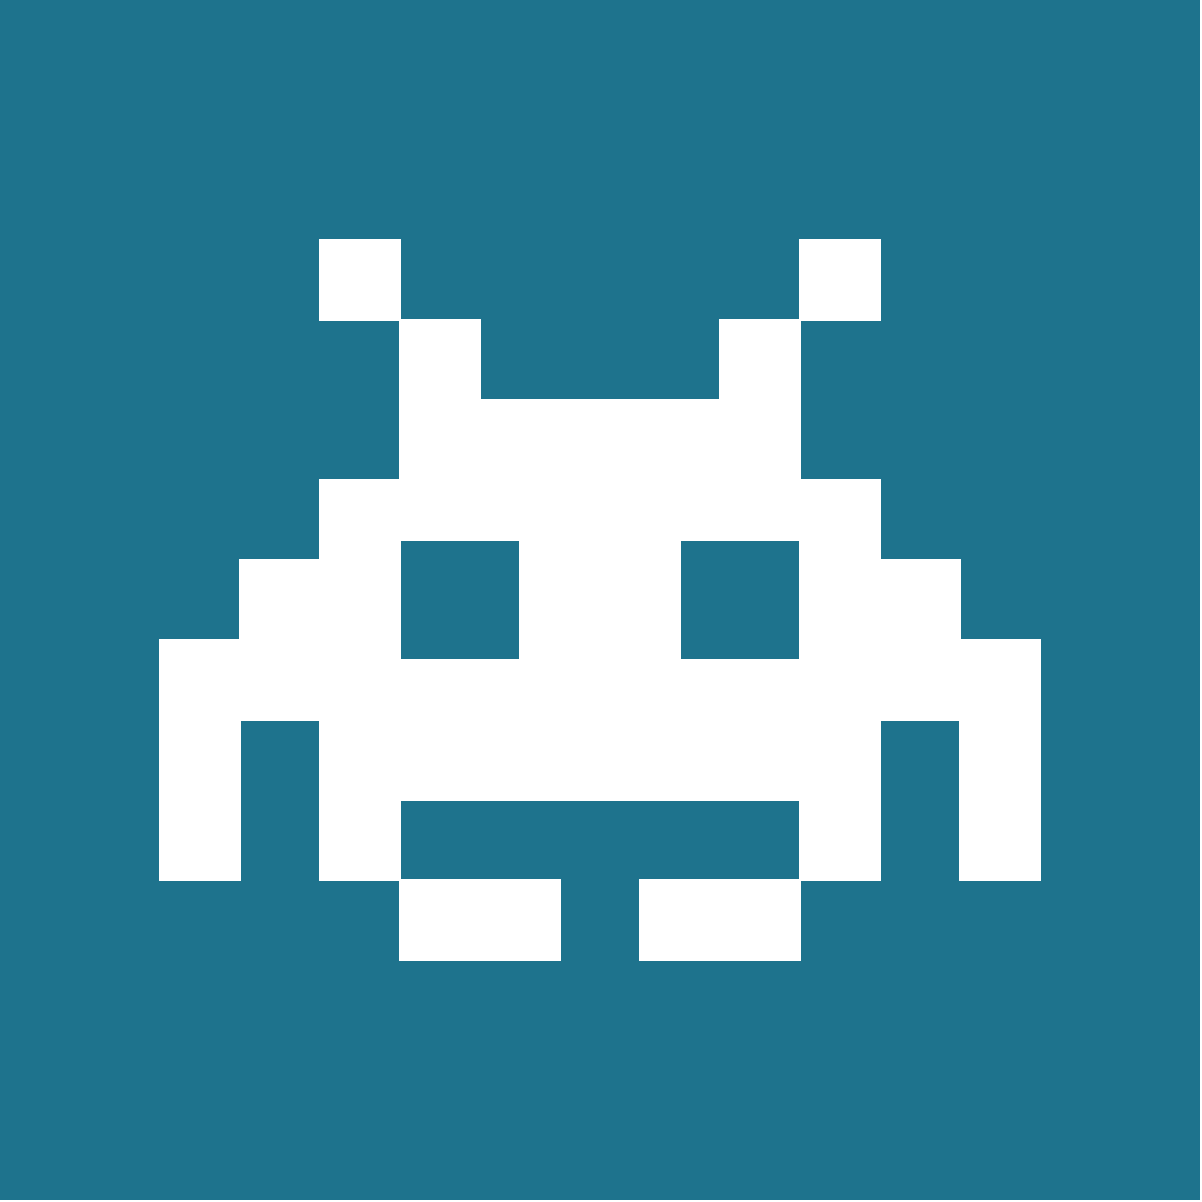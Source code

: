 <mxfile version="20.3.0" type="device"><diagram id="_SH8PeRDnN06gqPseKhf" name="Page-1"><mxGraphModel dx="1673" dy="1027" grid="1" gridSize="10" guides="1" tooltips="1" connect="1" arrows="1" fold="1" page="1" pageScale="1" pageWidth="1169" pageHeight="827" math="0" shadow="0"><root><mxCell id="0"/><mxCell id="1" parent="0"/><mxCell id="YnVwUXMD-VeRHLmnxdyz-1" value="" style="rounded=0;whiteSpace=wrap;html=1;strokeColor=none;fillColor=#1E738D;" parent="1" vertex="1"><mxGeometry x="280" y="120" width="600" height="600" as="geometry"/></mxCell><mxCell id="YnVwUXMD-VeRHLmnxdyz-4" value="" style="rounded=0;whiteSpace=wrap;html=1;strokeColor=#FFFFFF;strokeWidth=1;" parent="1" vertex="1"><mxGeometry x="440" y="240" width="40" height="40" as="geometry"/></mxCell><mxCell id="YnVwUXMD-VeRHLmnxdyz-10" value="" style="rounded=0;whiteSpace=wrap;html=1;strokeColor=#FFFFFF;strokeWidth=1;" parent="1" vertex="1"><mxGeometry x="680" y="240" width="40" height="40" as="geometry"/></mxCell><mxCell id="YnVwUXMD-VeRHLmnxdyz-16" value="" style="rounded=0;whiteSpace=wrap;html=1;strokeColor=#FFFFFF;strokeWidth=1;" parent="1" vertex="1"><mxGeometry x="480" y="280" width="40" height="40" as="geometry"/></mxCell><mxCell id="YnVwUXMD-VeRHLmnxdyz-20" value="" style="rounded=0;whiteSpace=wrap;html=1;strokeColor=#FFFFFF;strokeWidth=1;" parent="1" vertex="1"><mxGeometry x="640" y="280" width="40" height="40" as="geometry"/></mxCell><mxCell id="YnVwUXMD-VeRHLmnxdyz-27" value="" style="rounded=0;whiteSpace=wrap;html=1;strokeColor=#FFFFFF;strokeWidth=1;" parent="1" vertex="1"><mxGeometry x="480" y="320" width="40" height="40" as="geometry"/></mxCell><mxCell id="YnVwUXMD-VeRHLmnxdyz-28" value="" style="rounded=0;whiteSpace=wrap;html=1;strokeColor=#FFFFFF;strokeWidth=1;" parent="1" vertex="1"><mxGeometry x="520" y="320" width="40" height="40" as="geometry"/></mxCell><mxCell id="YnVwUXMD-VeRHLmnxdyz-29" value="" style="rounded=0;whiteSpace=wrap;html=1;strokeColor=#FFFFFF;strokeWidth=1;" parent="1" vertex="1"><mxGeometry x="560" y="320" width="40" height="40" as="geometry"/></mxCell><mxCell id="YnVwUXMD-VeRHLmnxdyz-30" value="" style="rounded=0;whiteSpace=wrap;html=1;strokeColor=#FFFFFF;strokeWidth=1;" parent="1" vertex="1"><mxGeometry x="600" y="320" width="40" height="40" as="geometry"/></mxCell><mxCell id="YnVwUXMD-VeRHLmnxdyz-31" value="" style="rounded=0;whiteSpace=wrap;html=1;strokeColor=#FFFFFF;strokeWidth=1;" parent="1" vertex="1"><mxGeometry x="640" y="320" width="40" height="40" as="geometry"/></mxCell><mxCell id="YnVwUXMD-VeRHLmnxdyz-37" value="" style="rounded=0;whiteSpace=wrap;html=1;strokeColor=#FFFFFF;strokeWidth=1;" parent="1" vertex="1"><mxGeometry x="440" y="360" width="40" height="40" as="geometry"/></mxCell><mxCell id="YnVwUXMD-VeRHLmnxdyz-38" value="" style="rounded=0;whiteSpace=wrap;html=1;strokeColor=#FFFFFF;strokeWidth=1;" parent="1" vertex="1"><mxGeometry x="480" y="360" width="40" height="40" as="geometry"/></mxCell><mxCell id="YnVwUXMD-VeRHLmnxdyz-39" value="" style="rounded=0;whiteSpace=wrap;html=1;strokeColor=#FFFFFF;strokeWidth=1;" parent="1" vertex="1"><mxGeometry x="520" y="360" width="40" height="40" as="geometry"/></mxCell><mxCell id="YnVwUXMD-VeRHLmnxdyz-40" value="" style="rounded=0;whiteSpace=wrap;html=1;strokeColor=#FFFFFF;strokeWidth=1;" parent="1" vertex="1"><mxGeometry x="560" y="360" width="40" height="40" as="geometry"/></mxCell><mxCell id="YnVwUXMD-VeRHLmnxdyz-41" value="" style="rounded=0;whiteSpace=wrap;html=1;strokeColor=#FFFFFF;strokeWidth=1;" parent="1" vertex="1"><mxGeometry x="600" y="360" width="40" height="40" as="geometry"/></mxCell><mxCell id="YnVwUXMD-VeRHLmnxdyz-42" value="" style="rounded=0;whiteSpace=wrap;html=1;strokeColor=#FFFFFF;strokeWidth=1;" parent="1" vertex="1"><mxGeometry x="640" y="360" width="40" height="40" as="geometry"/></mxCell><mxCell id="YnVwUXMD-VeRHLmnxdyz-43" value="" style="rounded=0;whiteSpace=wrap;html=1;strokeColor=#FFFFFF;strokeWidth=1;" parent="1" vertex="1"><mxGeometry x="680" y="360" width="40" height="40" as="geometry"/></mxCell><mxCell id="YnVwUXMD-VeRHLmnxdyz-47" value="" style="rounded=0;whiteSpace=wrap;html=1;strokeColor=#FFFFFF;strokeWidth=1;" parent="1" vertex="1"><mxGeometry x="400" y="400" width="40" height="40" as="geometry"/></mxCell><mxCell id="YnVwUXMD-VeRHLmnxdyz-48" value="" style="rounded=0;whiteSpace=wrap;html=1;strokeColor=#FFFFFF;strokeWidth=1;" parent="1" vertex="1"><mxGeometry x="440" y="400" width="40" height="40" as="geometry"/></mxCell><mxCell id="YnVwUXMD-VeRHLmnxdyz-49" value="" style="rounded=0;whiteSpace=wrap;html=1;strokeColor=#FFFFFF;strokeWidth=1;" parent="1" vertex="1"><mxGeometry x="480" y="400" width="40" height="40" as="geometry"/></mxCell><mxCell id="YnVwUXMD-VeRHLmnxdyz-50" value="" style="rounded=0;whiteSpace=wrap;html=1;strokeColor=#FFFFFF;strokeWidth=1;" parent="1" vertex="1"><mxGeometry x="520" y="400" width="40" height="40" as="geometry"/></mxCell><mxCell id="YnVwUXMD-VeRHLmnxdyz-51" value="" style="rounded=0;whiteSpace=wrap;html=1;strokeColor=#FFFFFF;strokeWidth=1;" parent="1" vertex="1"><mxGeometry x="560" y="400" width="40" height="40" as="geometry"/></mxCell><mxCell id="YnVwUXMD-VeRHLmnxdyz-52" value="" style="rounded=0;whiteSpace=wrap;html=1;strokeColor=#FFFFFF;strokeWidth=1;" parent="1" vertex="1"><mxGeometry x="600" y="400" width="40" height="40" as="geometry"/></mxCell><mxCell id="YnVwUXMD-VeRHLmnxdyz-53" value="" style="rounded=0;whiteSpace=wrap;html=1;strokeColor=#FFFFFF;strokeWidth=1;" parent="1" vertex="1"><mxGeometry x="640" y="400" width="40" height="40" as="geometry"/></mxCell><mxCell id="YnVwUXMD-VeRHLmnxdyz-54" value="" style="rounded=0;whiteSpace=wrap;html=1;strokeColor=#FFFFFF;strokeWidth=1;" parent="1" vertex="1"><mxGeometry x="680" y="400" width="40" height="40" as="geometry"/></mxCell><mxCell id="YnVwUXMD-VeRHLmnxdyz-55" value="" style="rounded=0;whiteSpace=wrap;html=1;strokeColor=#FFFFFF;strokeWidth=1;" parent="1" vertex="1"><mxGeometry x="720" y="400" width="40" height="40" as="geometry"/></mxCell><mxCell id="YnVwUXMD-VeRHLmnxdyz-57" value="" style="rounded=0;whiteSpace=wrap;html=1;strokeColor=#FFFFFF;strokeWidth=1;" parent="1" vertex="1"><mxGeometry x="360" y="440" width="40" height="40" as="geometry"/></mxCell><mxCell id="YnVwUXMD-VeRHLmnxdyz-58" value="" style="rounded=0;whiteSpace=wrap;html=1;strokeColor=#FFFFFF;strokeWidth=1;" parent="1" vertex="1"><mxGeometry x="400" y="440" width="40" height="40" as="geometry"/></mxCell><mxCell id="YnVwUXMD-VeRHLmnxdyz-59" value="" style="rounded=0;whiteSpace=wrap;html=1;strokeColor=#FFFFFF;strokeWidth=1;" parent="1" vertex="1"><mxGeometry x="440" y="440" width="40" height="40" as="geometry"/></mxCell><mxCell id="YnVwUXMD-VeRHLmnxdyz-60" value="" style="rounded=0;whiteSpace=wrap;html=1;strokeColor=#FFFFFF;strokeWidth=1;" parent="1" vertex="1"><mxGeometry x="480" y="440" width="40" height="40" as="geometry"/></mxCell><mxCell id="YnVwUXMD-VeRHLmnxdyz-61" value="" style="rounded=0;whiteSpace=wrap;html=1;strokeColor=#FFFFFF;strokeWidth=1;" parent="1" vertex="1"><mxGeometry x="520" y="440" width="40" height="40" as="geometry"/></mxCell><mxCell id="YnVwUXMD-VeRHLmnxdyz-62" value="" style="rounded=0;whiteSpace=wrap;html=1;strokeColor=#FFFFFF;strokeWidth=1;" parent="1" vertex="1"><mxGeometry x="560" y="440" width="40" height="40" as="geometry"/></mxCell><mxCell id="YnVwUXMD-VeRHLmnxdyz-63" value="" style="rounded=0;whiteSpace=wrap;html=1;strokeColor=#FFFFFF;strokeWidth=1;" parent="1" vertex="1"><mxGeometry x="600" y="440" width="40" height="40" as="geometry"/></mxCell><mxCell id="YnVwUXMD-VeRHLmnxdyz-64" value="" style="rounded=0;whiteSpace=wrap;html=1;strokeColor=#FFFFFF;strokeWidth=1;" parent="1" vertex="1"><mxGeometry x="640" y="440" width="40" height="40" as="geometry"/></mxCell><mxCell id="YnVwUXMD-VeRHLmnxdyz-65" value="" style="rounded=0;whiteSpace=wrap;html=1;strokeColor=#FFFFFF;strokeWidth=1;" parent="1" vertex="1"><mxGeometry x="680" y="440" width="40" height="40" as="geometry"/></mxCell><mxCell id="YnVwUXMD-VeRHLmnxdyz-66" value="" style="rounded=0;whiteSpace=wrap;html=1;strokeColor=#FFFFFF;strokeWidth=1;" parent="1" vertex="1"><mxGeometry x="720" y="440" width="40" height="40" as="geometry"/></mxCell><mxCell id="YnVwUXMD-VeRHLmnxdyz-67" value="" style="rounded=0;whiteSpace=wrap;html=1;strokeColor=#FFFFFF;strokeWidth=1;" parent="1" vertex="1"><mxGeometry x="760" y="440" width="40" height="40" as="geometry"/></mxCell><mxCell id="YnVwUXMD-VeRHLmnxdyz-68" value="" style="rounded=0;whiteSpace=wrap;html=1;strokeColor=#FFFFFF;strokeWidth=1;" parent="1" vertex="1"><mxGeometry x="360" y="480" width="40" height="40" as="geometry"/></mxCell><mxCell id="YnVwUXMD-VeRHLmnxdyz-70" value="" style="rounded=0;whiteSpace=wrap;html=1;strokeColor=#FFFFFF;strokeWidth=1;" parent="1" vertex="1"><mxGeometry x="440" y="480" width="40" height="40" as="geometry"/></mxCell><mxCell id="YnVwUXMD-VeRHLmnxdyz-71" value="" style="rounded=0;whiteSpace=wrap;html=1;strokeColor=#FFFFFF;strokeWidth=1;" parent="1" vertex="1"><mxGeometry x="480" y="480" width="40" height="40" as="geometry"/></mxCell><mxCell id="YnVwUXMD-VeRHLmnxdyz-72" value="" style="rounded=0;whiteSpace=wrap;html=1;strokeColor=#FFFFFF;strokeWidth=1;" parent="1" vertex="1"><mxGeometry x="520" y="480" width="40" height="40" as="geometry"/></mxCell><mxCell id="YnVwUXMD-VeRHLmnxdyz-73" value="" style="rounded=0;whiteSpace=wrap;html=1;strokeColor=#FFFFFF;strokeWidth=1;" parent="1" vertex="1"><mxGeometry x="560" y="480" width="40" height="40" as="geometry"/></mxCell><mxCell id="YnVwUXMD-VeRHLmnxdyz-74" value="" style="rounded=0;whiteSpace=wrap;html=1;strokeColor=#FFFFFF;strokeWidth=1;" parent="1" vertex="1"><mxGeometry x="600" y="480" width="40" height="40" as="geometry"/></mxCell><mxCell id="YnVwUXMD-VeRHLmnxdyz-75" value="" style="rounded=0;whiteSpace=wrap;html=1;strokeColor=#FFFFFF;strokeWidth=1;" parent="1" vertex="1"><mxGeometry x="640" y="480" width="40" height="40" as="geometry"/></mxCell><mxCell id="YnVwUXMD-VeRHLmnxdyz-76" value="" style="rounded=0;whiteSpace=wrap;html=1;strokeColor=#FFFFFF;strokeWidth=1;" parent="1" vertex="1"><mxGeometry x="680" y="480" width="40" height="40" as="geometry"/></mxCell><mxCell id="YnVwUXMD-VeRHLmnxdyz-78" value="" style="rounded=0;whiteSpace=wrap;html=1;strokeColor=#FFFFFF;strokeWidth=1;" parent="1" vertex="1"><mxGeometry x="760" y="480" width="40" height="40" as="geometry"/></mxCell><mxCell id="YnVwUXMD-VeRHLmnxdyz-79" value="" style="rounded=0;whiteSpace=wrap;html=1;strokeColor=#FFFFFF;strokeWidth=1;" parent="1" vertex="1"><mxGeometry x="360" y="520" width="40" height="40" as="geometry"/></mxCell><mxCell id="YnVwUXMD-VeRHLmnxdyz-81" value="" style="rounded=0;whiteSpace=wrap;html=1;strokeColor=#FFFFFF;strokeWidth=1;" parent="1" vertex="1"><mxGeometry x="440" y="520" width="40" height="40" as="geometry"/></mxCell><mxCell id="YnVwUXMD-VeRHLmnxdyz-87" value="" style="rounded=0;whiteSpace=wrap;html=1;strokeColor=#FFFFFF;strokeWidth=1;" parent="1" vertex="1"><mxGeometry x="680" y="520" width="40" height="40" as="geometry"/></mxCell><mxCell id="YnVwUXMD-VeRHLmnxdyz-89" value="" style="rounded=0;whiteSpace=wrap;html=1;strokeColor=#FFFFFF;strokeWidth=1;" parent="1" vertex="1"><mxGeometry x="760" y="520" width="40" height="40" as="geometry"/></mxCell><mxCell id="YnVwUXMD-VeRHLmnxdyz-93" value="" style="rounded=0;whiteSpace=wrap;html=1;strokeColor=#FFFFFF;strokeWidth=1;" parent="1" vertex="1"><mxGeometry x="480" y="560" width="40" height="40" as="geometry"/></mxCell><mxCell id="YnVwUXMD-VeRHLmnxdyz-94" value="" style="rounded=0;whiteSpace=wrap;html=1;strokeColor=#FFFFFF;strokeWidth=1;" parent="1" vertex="1"><mxGeometry x="520" y="560" width="40" height="40" as="geometry"/></mxCell><mxCell id="YnVwUXMD-VeRHLmnxdyz-96" value="" style="rounded=0;whiteSpace=wrap;html=1;strokeColor=#FFFFFF;strokeWidth=1;" parent="1" vertex="1"><mxGeometry x="600" y="560" width="40" height="40" as="geometry"/></mxCell><mxCell id="YnVwUXMD-VeRHLmnxdyz-97" value="" style="rounded=0;whiteSpace=wrap;html=1;strokeColor=#FFFFFF;strokeWidth=1;" parent="1" vertex="1"><mxGeometry x="640" y="560" width="40" height="40" as="geometry"/></mxCell><mxCell id="YnVwUXMD-VeRHLmnxdyz-104" value="" style="rounded=0;whiteSpace=wrap;html=1;strokeColor=#FFFFFF;strokeWidth=1;fillColor=#1E738D;" parent="1" vertex="1"><mxGeometry x="480" y="390" width="60" height="60" as="geometry"/></mxCell><mxCell id="YnVwUXMD-VeRHLmnxdyz-105" value="" style="rounded=0;whiteSpace=wrap;html=1;strokeColor=#FFFFFF;strokeWidth=1;fillColor=#1E738D;" parent="1" vertex="1"><mxGeometry x="620" y="390" width="60" height="60" as="geometry"/></mxCell></root></mxGraphModel></diagram></mxfile>